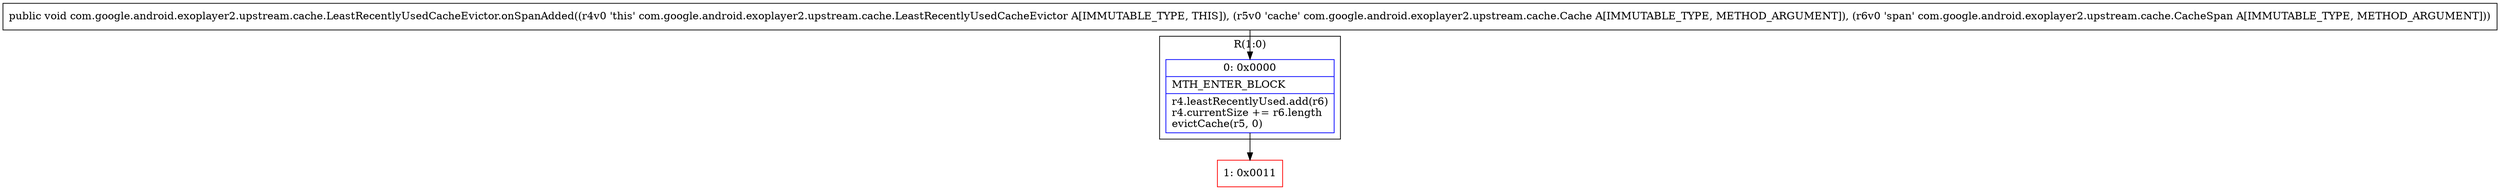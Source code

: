 digraph "CFG forcom.google.android.exoplayer2.upstream.cache.LeastRecentlyUsedCacheEvictor.onSpanAdded(Lcom\/google\/android\/exoplayer2\/upstream\/cache\/Cache;Lcom\/google\/android\/exoplayer2\/upstream\/cache\/CacheSpan;)V" {
subgraph cluster_Region_808460360 {
label = "R(1:0)";
node [shape=record,color=blue];
Node_0 [shape=record,label="{0\:\ 0x0000|MTH_ENTER_BLOCK\l|r4.leastRecentlyUsed.add(r6)\lr4.currentSize += r6.length\levictCache(r5, 0)\l}"];
}
Node_1 [shape=record,color=red,label="{1\:\ 0x0011}"];
MethodNode[shape=record,label="{public void com.google.android.exoplayer2.upstream.cache.LeastRecentlyUsedCacheEvictor.onSpanAdded((r4v0 'this' com.google.android.exoplayer2.upstream.cache.LeastRecentlyUsedCacheEvictor A[IMMUTABLE_TYPE, THIS]), (r5v0 'cache' com.google.android.exoplayer2.upstream.cache.Cache A[IMMUTABLE_TYPE, METHOD_ARGUMENT]), (r6v0 'span' com.google.android.exoplayer2.upstream.cache.CacheSpan A[IMMUTABLE_TYPE, METHOD_ARGUMENT])) }"];
MethodNode -> Node_0;
Node_0 -> Node_1;
}

